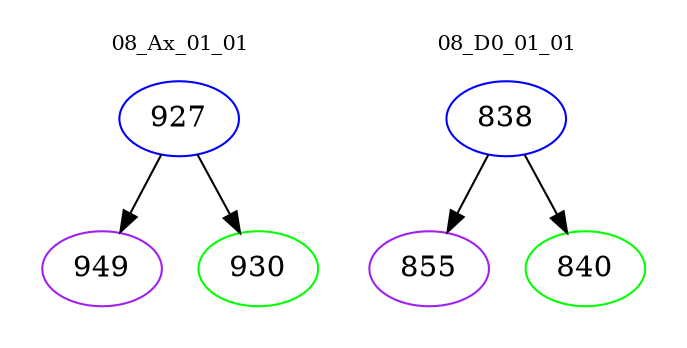 digraph{
subgraph cluster_0 {
color = white
label = "08_Ax_01_01";
fontsize=10;
T0_927 [label="927", color="blue"]
T0_927 -> T0_949 [color="black"]
T0_949 [label="949", color="purple"]
T0_927 -> T0_930 [color="black"]
T0_930 [label="930", color="green"]
}
subgraph cluster_1 {
color = white
label = "08_D0_01_01";
fontsize=10;
T1_838 [label="838", color="blue"]
T1_838 -> T1_855 [color="black"]
T1_855 [label="855", color="purple"]
T1_838 -> T1_840 [color="black"]
T1_840 [label="840", color="green"]
}
}
